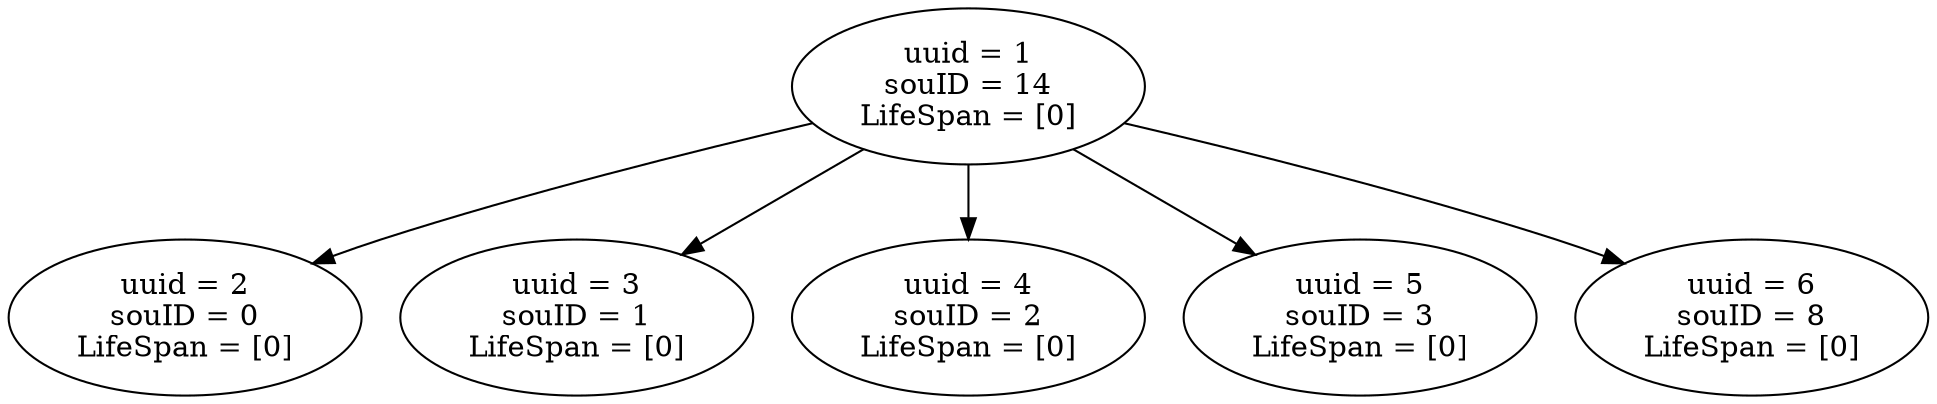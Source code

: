 // IindexGraph
digraph {
	1 [label="uuid = 1
souID = 14
LifeSpan = [0]"]
	2 [label="uuid = 2
souID = 0
LifeSpan = [0]"]
	3 [label="uuid = 3
souID = 1
LifeSpan = [0]"]
	4 [label="uuid = 4
souID = 2
LifeSpan = [0]"]
	5 [label="uuid = 5
souID = 3
LifeSpan = [0]"]
	6 [label="uuid = 6
souID = 8
LifeSpan = [0]"]
	1 -> 2
	1 -> 3
	1 -> 4
	1 -> 5
	1 -> 6
}
